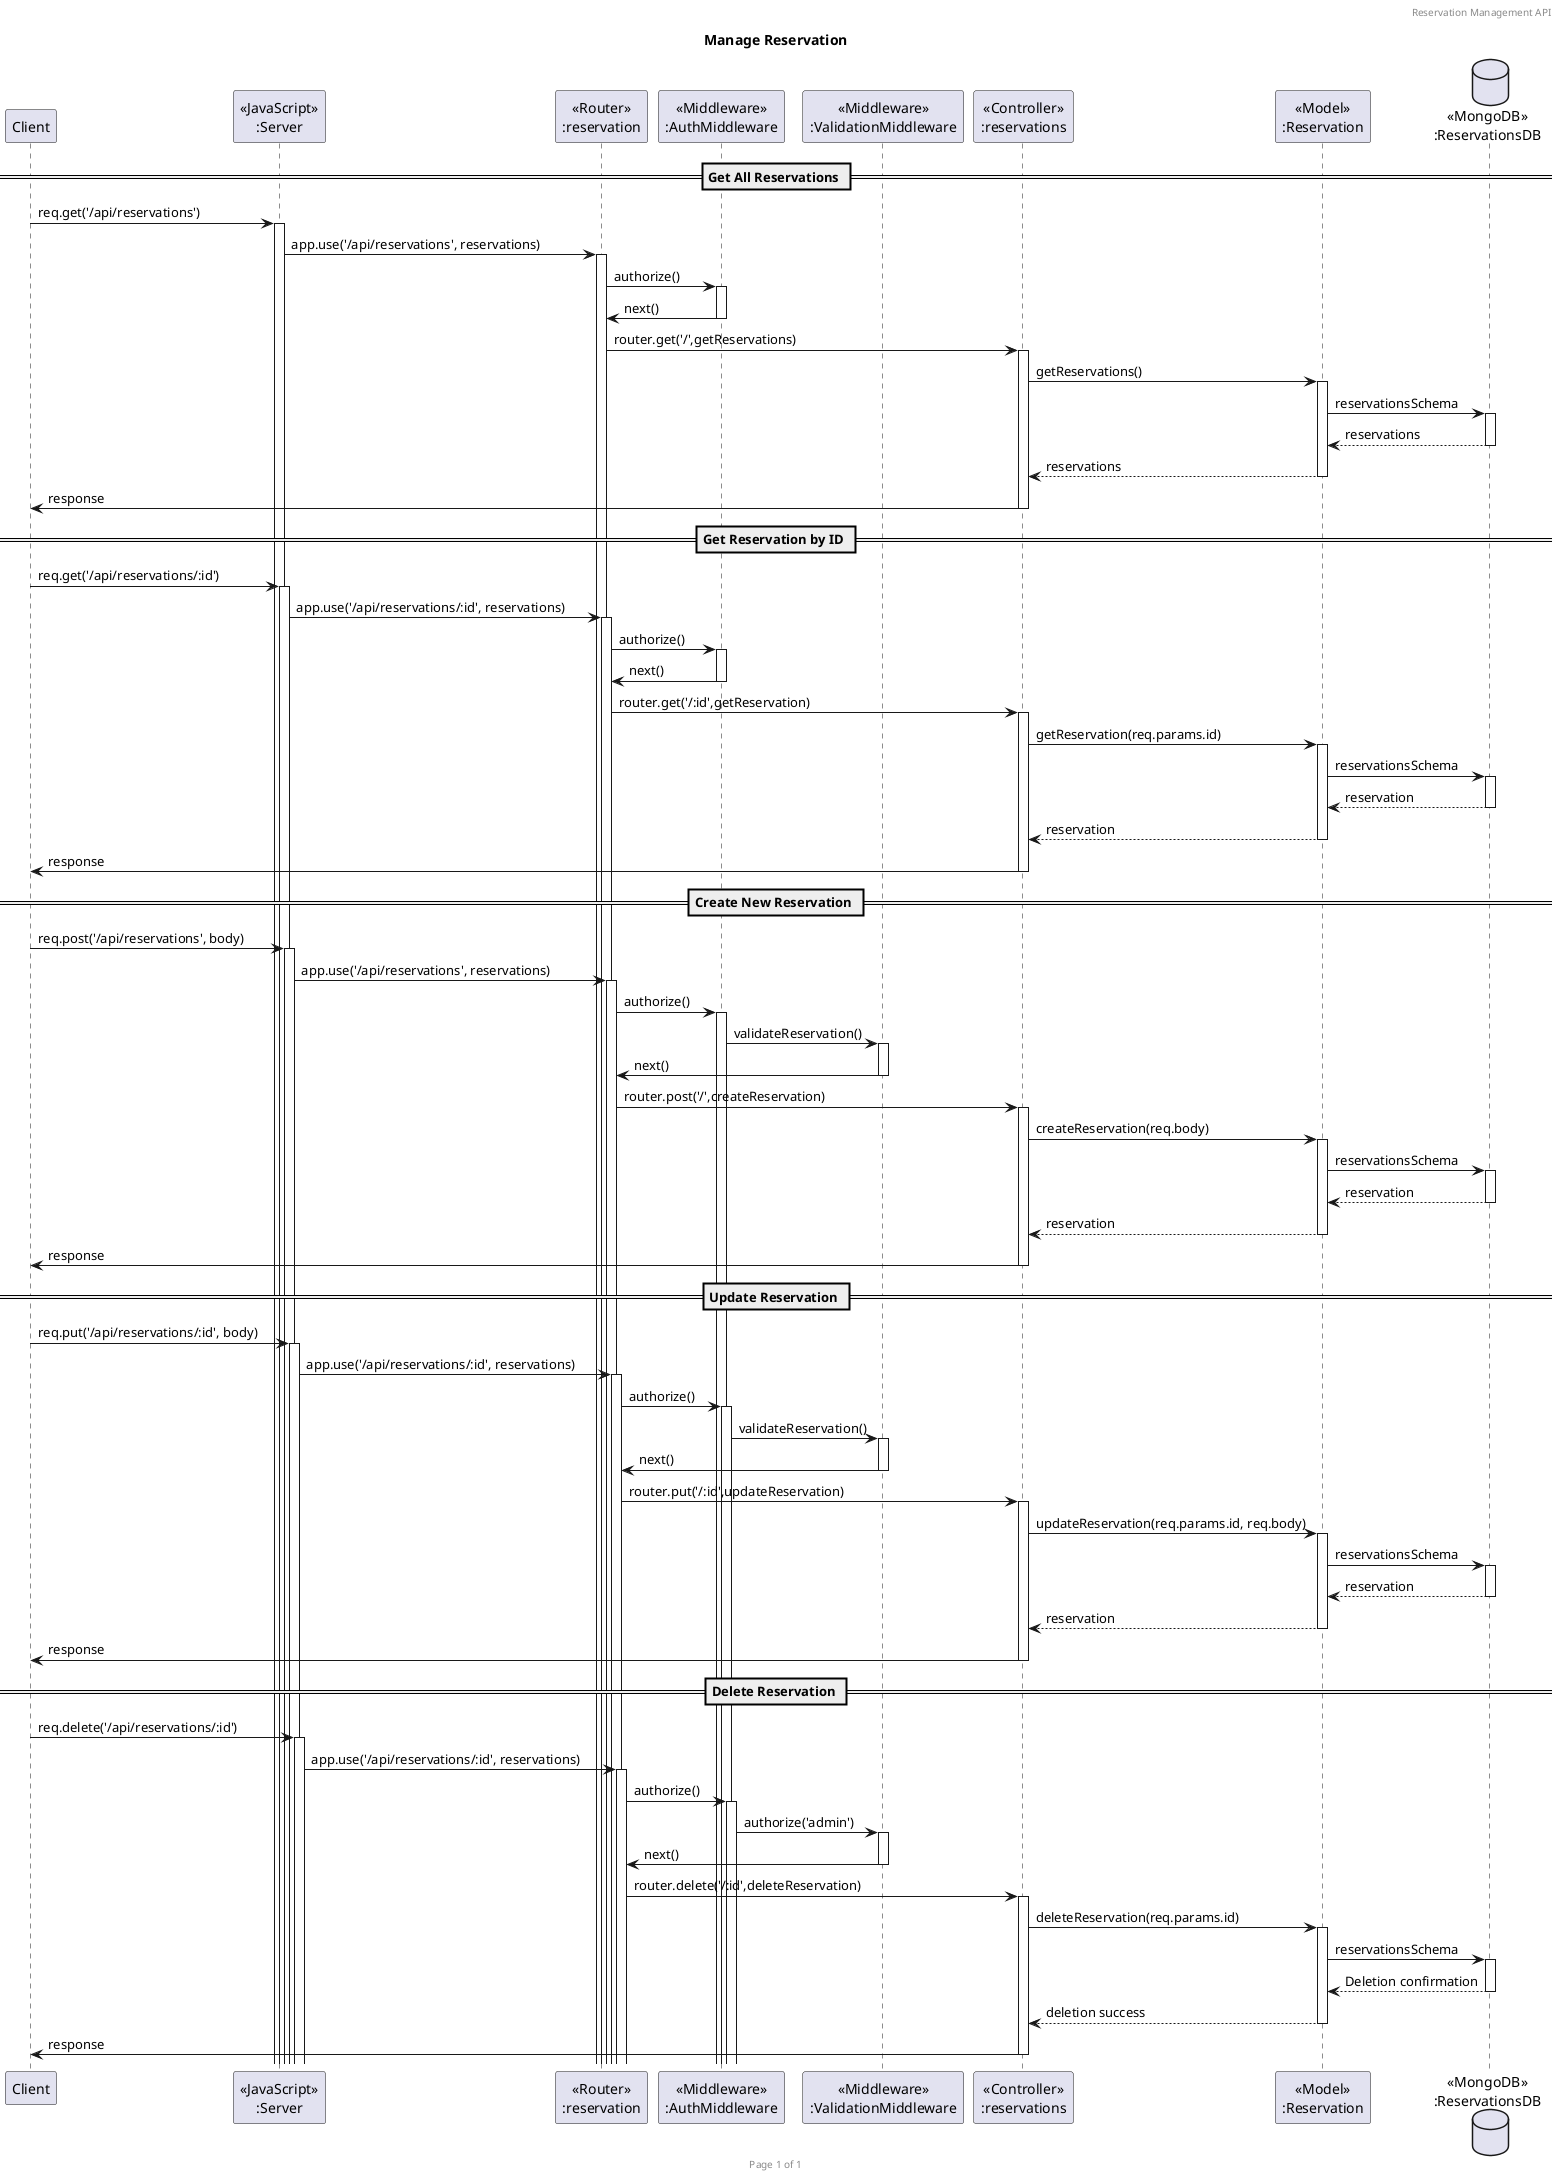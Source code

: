@startuml Manage Reservation

header Reservation Management API
footer Page %page% of %lastpage%
title "Manage Reservation"

participant "Client" as client
participant "<<JavaScript>>\n:Server" as server
participant "<<Router>>\n:reservation" as routerReservation
participant "<<Middleware>>\n:AuthMiddleware" as authMiddleware
participant "<<Middleware>>\n:ValidationMiddleware" as validationMiddleware
participant "<<Controller>>\n:reservations" as controllersReservation
participant "<<Model>>\n:Reservation" as modelReservation
database "<<MongoDB>>\n:ReservationsDB" as ReservationsDatabase

== Get All Reservations ==
client -> server ++ : req.get('/api/reservations')
server -> routerReservation ++ : app.use('/api/reservations', reservations)
routerReservation -> authMiddleware ++ : authorize()
authMiddleware -> routerReservation -- : next() 
routerReservation -> controllersReservation ++ : router.get('/',getReservations)
controllersReservation -> modelReservation ++ : getReservations()
modelReservation -> ReservationsDatabase ++ : reservationsSchema
ReservationsDatabase --> modelReservation -- : reservations
controllersReservation <-- modelReservation -- : reservations
controllersReservation -> client -- : response 

== Get Reservation by ID ==
client -> server ++ : req.get('/api/reservations/:id')
server -> routerReservation ++ : app.use('/api/reservations/:id', reservations)
routerReservation -> authMiddleware ++ : authorize()
authMiddleware -> routerReservation -- : next() 
routerReservation -> controllersReservation ++ : router.get('/:id',getReservation) 
controllersReservation -> modelReservation ++ : getReservation(req.params.id)
modelReservation -> ReservationsDatabase ++ : reservationsSchema
ReservationsDatabase --> modelReservation -- : reservation
controllersReservation <-- modelReservation -- : reservation
controllersReservation -> client -- : response 

== Create New Reservation ==
client -> server ++ : req.post('/api/reservations', body)
server -> routerReservation ++ : app.use('/api/reservations', reservations)
routerReservation -> authMiddleware ++ : authorize()
authMiddleware -> validationMiddleware ++ : validateReservation()
validationMiddleware -> routerReservation -- : next() 
routerReservation -> controllersReservation ++ : router.post('/',createReservation)
controllersReservation -> modelReservation ++ : createReservation(req.body)
modelReservation -> ReservationsDatabase ++ : reservationsSchema
ReservationsDatabase --> modelReservation -- : reservation
controllersReservation <-- modelReservation -- : reservation
controllersReservation -> client -- : response 

== Update Reservation ==
client -> server ++ : req.put('/api/reservations/:id', body)
server -> routerReservation ++ : app.use('/api/reservations/:id', reservations)
routerReservation -> authMiddleware ++ : authorize()
authMiddleware -> validationMiddleware ++ : validateReservation()
validationMiddleware -> routerReservation -- : next() 
routerReservation -> controllersReservation ++ : router.put('/:id',updateReservation)
controllersReservation -> modelReservation ++ : updateReservation(req.params.id, req.body)
modelReservation -> ReservationsDatabase ++ : reservationsSchema
ReservationsDatabase --> modelReservation -- : reservation
controllersReservation <-- modelReservation -- : reservation
controllersReservation -> client -- : response 

== Delete Reservation ==
client -> server ++ : req.delete('/api/reservations/:id')
server -> routerReservation ++ : app.use('/api/reservations/:id', reservations)
routerReservation -> authMiddleware ++ : authorize()
authMiddleware -> validationMiddleware ++ : authorize('admin')
validationMiddleware -> routerReservation -- : next()
routerReservation -> controllersReservation ++ : router.delete('/:id',deleteReservation)
controllersReservation -> modelReservation ++ : deleteReservation(req.params.id)
modelReservation -> ReservationsDatabase ++ : reservationsSchema
ReservationsDatabase --> modelReservation -- : Deletion confirmation
controllersReservation <-- modelReservation -- : deletion success
controllersReservation -> client -- : response 

@enduml